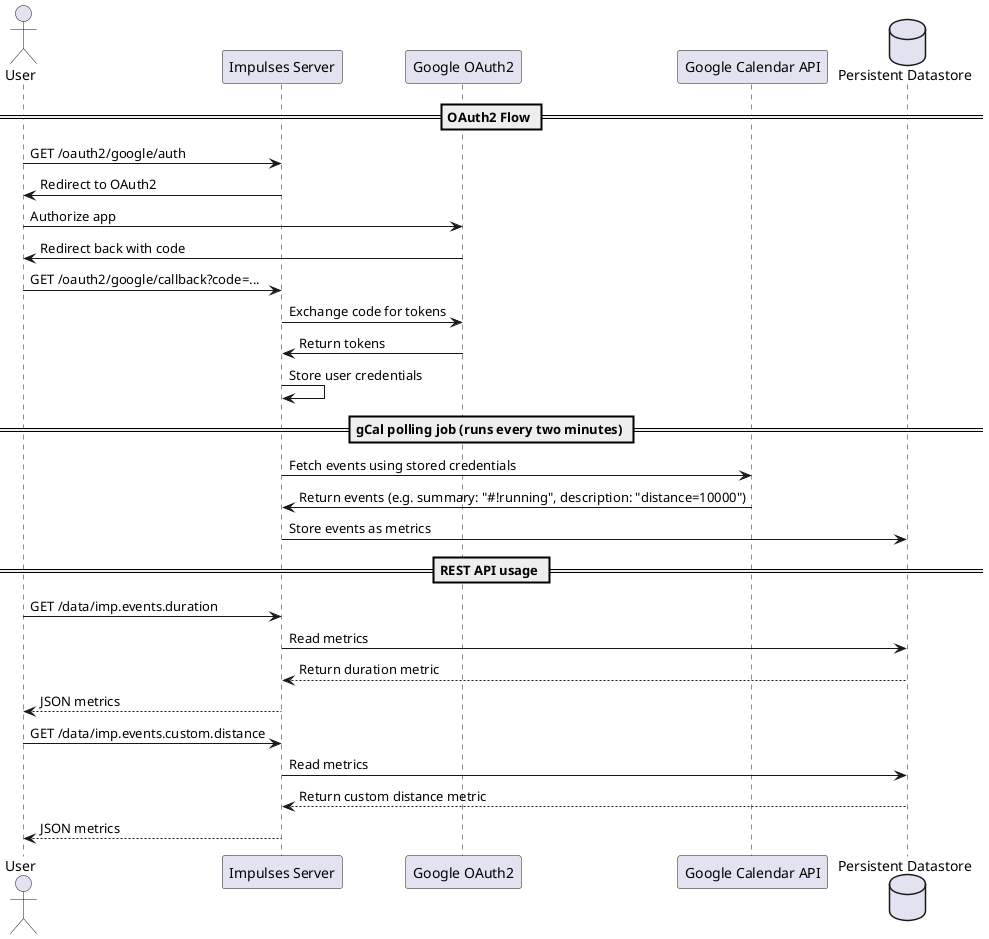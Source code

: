 @startuml
actor User
participant "Impulses Server" as Server
participant "Google OAuth2" as OAuth2
participant "Google Calendar API" as GCal
database "Persistent Datastore" as DB

== OAuth2 Flow ==
User -> Server : GET /oauth2/google/auth
Server -> User : Redirect to OAuth2
User -> OAuth2 : Authorize app
OAuth2 -> User : Redirect back with code
User -> Server : GET /oauth2/google/callback?code=...
Server -> OAuth2 : Exchange code for tokens
OAuth2 -> Server : Return tokens
Server -> Server : Store user credentials
== gCal polling job (runs every two minutes) ==
Server -> GCal : Fetch events using stored credentials
GCal -> Server : Return events (e.g. summary: "#!running", description: "distance=10000")
Server -> DB : Store events as metrics

== REST API usage ==
User -> Server : GET /data/imp.events.duration
Server -> DB : Read metrics
DB --> Server : Return duration metric
Server --> User : JSON metrics

User -> Server : GET /data/imp.events.custom.distance
Server -> DB : Read metrics
DB --> Server : Return custom distance metric
Server --> User : JSON metrics
@enduml

